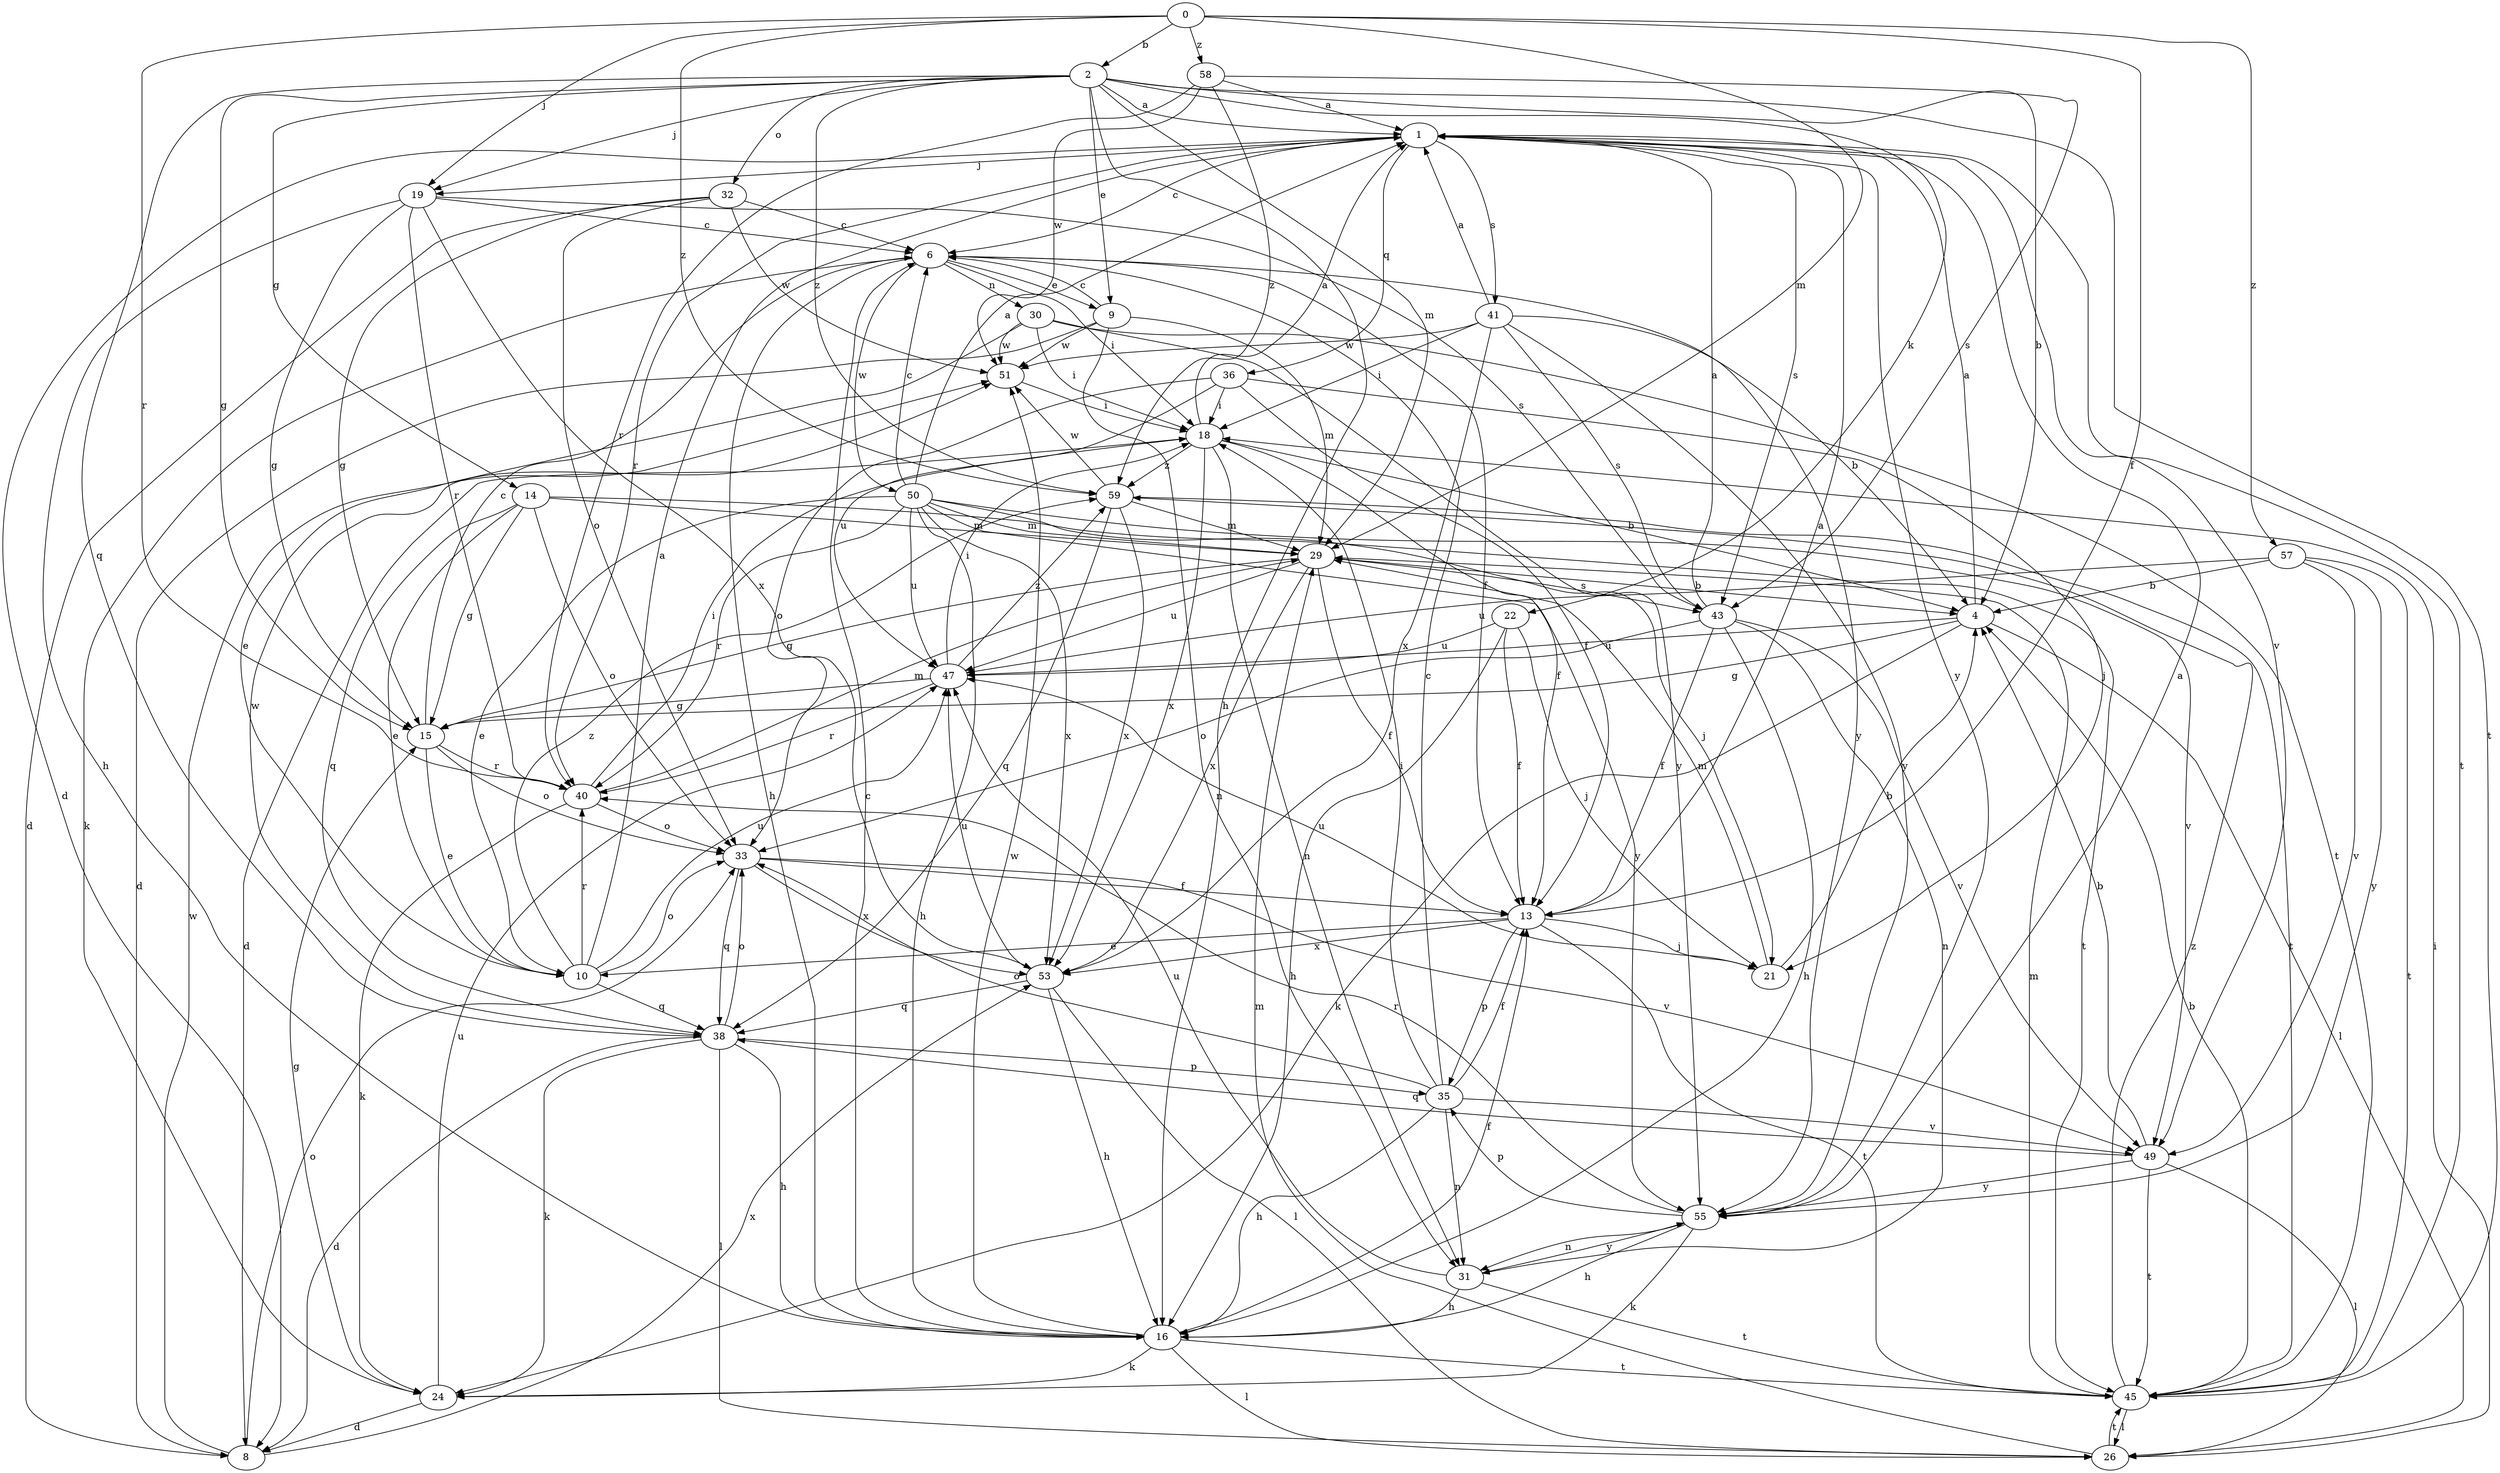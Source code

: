 strict digraph  {
0;
1;
2;
4;
6;
8;
9;
10;
13;
14;
15;
16;
18;
19;
21;
22;
24;
26;
29;
30;
31;
32;
33;
35;
36;
38;
40;
41;
43;
45;
47;
49;
50;
51;
53;
55;
57;
58;
59;
0 -> 2  [label=b];
0 -> 13  [label=f];
0 -> 19  [label=j];
0 -> 29  [label=m];
0 -> 40  [label=r];
0 -> 57  [label=z];
0 -> 58  [label=z];
0 -> 59  [label=z];
1 -> 6  [label=c];
1 -> 8  [label=d];
1 -> 19  [label=j];
1 -> 36  [label=q];
1 -> 40  [label=r];
1 -> 41  [label=s];
1 -> 43  [label=s];
1 -> 45  [label=t];
1 -> 49  [label=v];
1 -> 55  [label=y];
2 -> 1  [label=a];
2 -> 4  [label=b];
2 -> 9  [label=e];
2 -> 14  [label=g];
2 -> 15  [label=g];
2 -> 16  [label=h];
2 -> 19  [label=j];
2 -> 22  [label=k];
2 -> 29  [label=m];
2 -> 32  [label=o];
2 -> 38  [label=q];
2 -> 45  [label=t];
2 -> 59  [label=z];
4 -> 1  [label=a];
4 -> 15  [label=g];
4 -> 24  [label=k];
4 -> 26  [label=l];
4 -> 47  [label=u];
6 -> 9  [label=e];
6 -> 13  [label=f];
6 -> 16  [label=h];
6 -> 18  [label=i];
6 -> 24  [label=k];
6 -> 30  [label=n];
6 -> 50  [label=w];
6 -> 55  [label=y];
8 -> 33  [label=o];
8 -> 51  [label=w];
8 -> 53  [label=x];
9 -> 6  [label=c];
9 -> 8  [label=d];
9 -> 29  [label=m];
9 -> 31  [label=n];
9 -> 51  [label=w];
10 -> 1  [label=a];
10 -> 33  [label=o];
10 -> 38  [label=q];
10 -> 40  [label=r];
10 -> 47  [label=u];
10 -> 59  [label=z];
13 -> 1  [label=a];
13 -> 10  [label=e];
13 -> 21  [label=j];
13 -> 35  [label=p];
13 -> 45  [label=t];
13 -> 53  [label=x];
14 -> 10  [label=e];
14 -> 15  [label=g];
14 -> 29  [label=m];
14 -> 33  [label=o];
14 -> 38  [label=q];
14 -> 45  [label=t];
15 -> 6  [label=c];
15 -> 10  [label=e];
15 -> 33  [label=o];
15 -> 40  [label=r];
16 -> 6  [label=c];
16 -> 13  [label=f];
16 -> 24  [label=k];
16 -> 26  [label=l];
16 -> 45  [label=t];
16 -> 51  [label=w];
18 -> 1  [label=a];
18 -> 4  [label=b];
18 -> 8  [label=d];
18 -> 13  [label=f];
18 -> 31  [label=n];
18 -> 53  [label=x];
18 -> 59  [label=z];
19 -> 6  [label=c];
19 -> 15  [label=g];
19 -> 16  [label=h];
19 -> 40  [label=r];
19 -> 43  [label=s];
19 -> 53  [label=x];
21 -> 4  [label=b];
21 -> 29  [label=m];
21 -> 47  [label=u];
22 -> 13  [label=f];
22 -> 16  [label=h];
22 -> 21  [label=j];
22 -> 47  [label=u];
24 -> 8  [label=d];
24 -> 15  [label=g];
24 -> 47  [label=u];
26 -> 18  [label=i];
26 -> 29  [label=m];
26 -> 45  [label=t];
29 -> 4  [label=b];
29 -> 13  [label=f];
29 -> 15  [label=g];
29 -> 43  [label=s];
29 -> 47  [label=u];
29 -> 53  [label=x];
30 -> 10  [label=e];
30 -> 18  [label=i];
30 -> 45  [label=t];
30 -> 51  [label=w];
30 -> 55  [label=y];
31 -> 16  [label=h];
31 -> 45  [label=t];
31 -> 47  [label=u];
31 -> 55  [label=y];
32 -> 6  [label=c];
32 -> 8  [label=d];
32 -> 15  [label=g];
32 -> 33  [label=o];
32 -> 51  [label=w];
33 -> 13  [label=f];
33 -> 38  [label=q];
33 -> 49  [label=v];
33 -> 53  [label=x];
35 -> 6  [label=c];
35 -> 13  [label=f];
35 -> 16  [label=h];
35 -> 18  [label=i];
35 -> 31  [label=n];
35 -> 33  [label=o];
35 -> 49  [label=v];
36 -> 13  [label=f];
36 -> 18  [label=i];
36 -> 21  [label=j];
36 -> 33  [label=o];
36 -> 47  [label=u];
38 -> 8  [label=d];
38 -> 16  [label=h];
38 -> 24  [label=k];
38 -> 26  [label=l];
38 -> 33  [label=o];
38 -> 35  [label=p];
38 -> 51  [label=w];
40 -> 18  [label=i];
40 -> 24  [label=k];
40 -> 29  [label=m];
40 -> 33  [label=o];
41 -> 1  [label=a];
41 -> 4  [label=b];
41 -> 18  [label=i];
41 -> 43  [label=s];
41 -> 51  [label=w];
41 -> 53  [label=x];
41 -> 55  [label=y];
43 -> 1  [label=a];
43 -> 13  [label=f];
43 -> 16  [label=h];
43 -> 31  [label=n];
43 -> 33  [label=o];
43 -> 49  [label=v];
45 -> 4  [label=b];
45 -> 26  [label=l];
45 -> 29  [label=m];
45 -> 59  [label=z];
47 -> 15  [label=g];
47 -> 18  [label=i];
47 -> 40  [label=r];
47 -> 59  [label=z];
49 -> 4  [label=b];
49 -> 26  [label=l];
49 -> 38  [label=q];
49 -> 45  [label=t];
49 -> 55  [label=y];
50 -> 1  [label=a];
50 -> 6  [label=c];
50 -> 10  [label=e];
50 -> 16  [label=h];
50 -> 21  [label=j];
50 -> 29  [label=m];
50 -> 40  [label=r];
50 -> 47  [label=u];
50 -> 49  [label=v];
50 -> 53  [label=x];
50 -> 55  [label=y];
51 -> 18  [label=i];
53 -> 16  [label=h];
53 -> 26  [label=l];
53 -> 38  [label=q];
53 -> 47  [label=u];
55 -> 1  [label=a];
55 -> 16  [label=h];
55 -> 24  [label=k];
55 -> 31  [label=n];
55 -> 35  [label=p];
55 -> 40  [label=r];
57 -> 4  [label=b];
57 -> 45  [label=t];
57 -> 47  [label=u];
57 -> 49  [label=v];
57 -> 55  [label=y];
58 -> 1  [label=a];
58 -> 40  [label=r];
58 -> 43  [label=s];
58 -> 51  [label=w];
58 -> 59  [label=z];
59 -> 29  [label=m];
59 -> 38  [label=q];
59 -> 45  [label=t];
59 -> 51  [label=w];
59 -> 53  [label=x];
}
